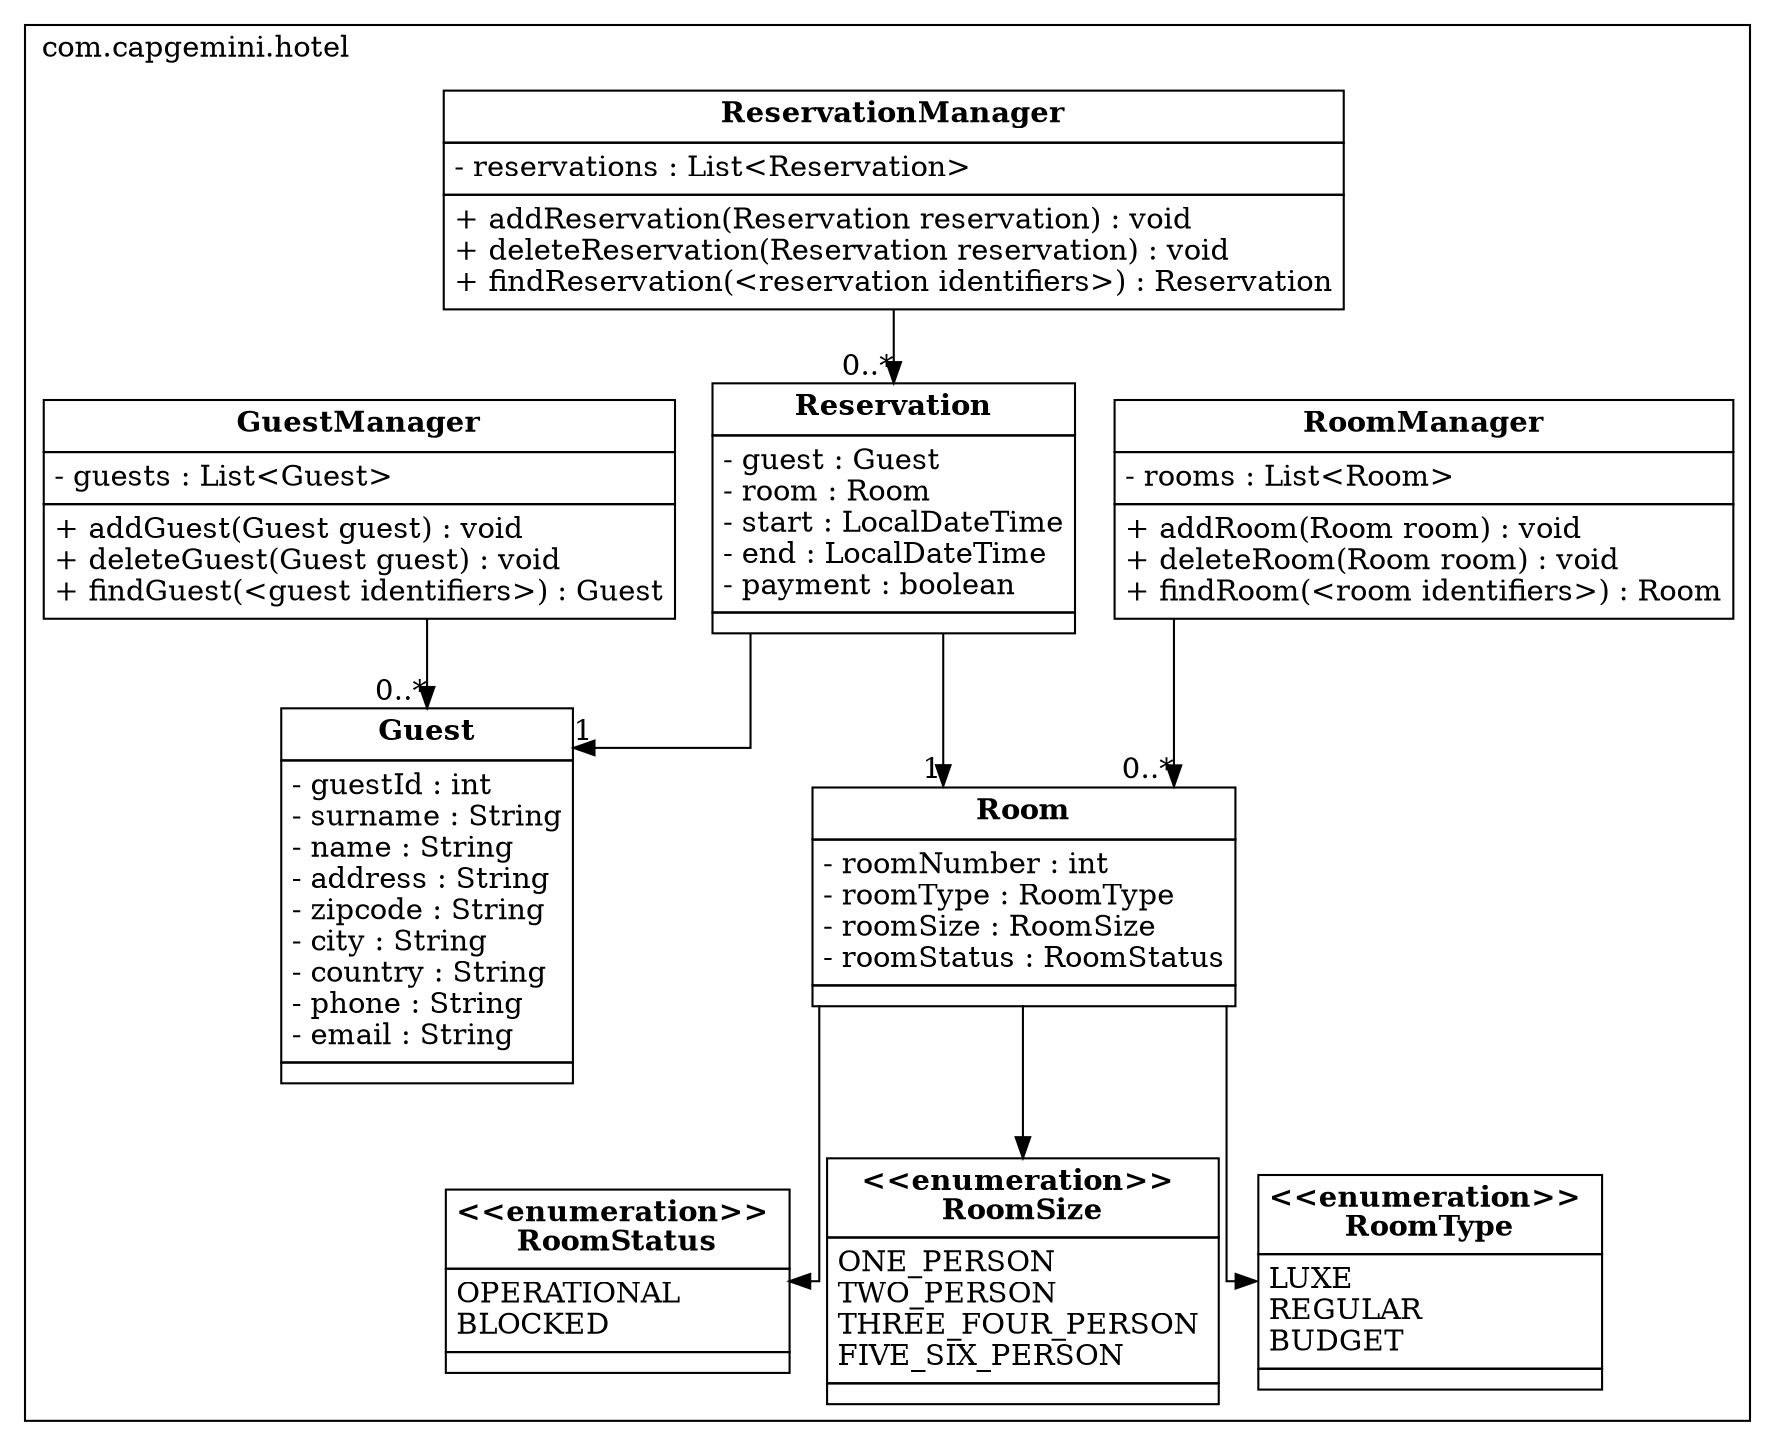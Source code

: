 digraph {
	forcelabels=true;
	rankdir="TD";
	splines=ortho;
	
	node [
		shape=none;
		margin=0;
	];
	
	subgraph cluster_capgemini_hotel {
		label="com.capgemini.hotel";
		labeljust="l";
		
		room_status [
			label=<<TABLE BORDER="0" CELLBORDER="1" CELLSPACING="0" CELLPADDING="4">
				<TR><TD ALIGN="CENTER" BALIGN="CENTER"><B>
					&lt;&lt;enumeration&gt;&gt; <BR/>
					RoomStatus
				</B></TD></TR>
				<TR><TD ALIGN="LEFT" BALIGN="LEFT">
					OPERATIONAL <BR/>
					BLOCKED
				</TD></TR>
				<TR><TD ALIGN="LEFT" BALIGN="LEFT">
				</TD></TR>
			</TABLE>>
		];
		room_size [
			label=<<TABLE BORDER="0" CELLBORDER="1" CELLSPACING="0" CELLPADDING="4">
				<TR><TD ALIGN="CENTER" BALIGN="CENTER"><B>
					&lt;&lt;enumeration&gt;&gt; <BR/>
					RoomSize
				</B></TD></TR>
				<TR><TD ALIGN="LEFT" BALIGN="LEFT">
					ONE_PERSON <BR/>
					TWO_PERSON <BR/>
					THREE_FOUR_PERSON <BR/>
					FIVE_SIX_PERSON
				</TD></TR>
				<TR><TD ALIGN="LEFT" BALIGN="LEFT">
				</TD></TR>
			</TABLE>>
		];
		room_type [
			label=<<TABLE BORDER="0" CELLBORDER="1" CELLSPACING="0" CELLPADDING="4">
				<TR><TD ALIGN="CENTER" BALIGN="CENTER"><B>
					&lt;&lt;enumeration&gt;&gt; <BR/>
					RoomType
				</B></TD></TR>
				<TR><TD ALIGN="LEFT" BALIGN="LEFT">
					LUXE <BR/>
					REGULAR <BR/>
					BUDGET
				</TD></TR>
				<TR><TD ALIGN="LEFT" BALIGN="LEFT">
				</TD></TR>
			</TABLE>>
		];
		room [
			label=<<TABLE BORDER="0" CELLBORDER="1" CELLSPACING="0" CELLPADDING="4">
				<TR><TD ALIGN="CENTER" BALIGN="CENTER"><B>
					Room
				</B></TD></TR>
				<TR><TD ALIGN="LEFT" BALIGN="LEFT">
					- roomNumber : int<BR/>
					- roomType : RoomType<BR/>
					- roomSize : RoomSize<BR/>
					- roomStatus : RoomStatus
				</TD></TR>
				<TR><TD ALIGN="LEFT" BALIGN="LEFT">
				</TD></TR>
			</TABLE>>
		];
		reservation [
			label=<<TABLE BORDER="0" CELLBORDER="1" CELLSPACING="0" CELLPADDING="4">
				<TR><TD ALIGN="CENTER" BALIGN="CENTER"><B>
					Reservation
				</B></TD></TR>
				<TR><TD ALIGN="LEFT" BALIGN="LEFT">
					- guest : Guest<BR/>
					- room : Room<BR/>
					- start : LocalDateTime<BR/>
					- end : LocalDateTime<BR/>
					- payment : boolean
				</TD></TR>
				<TR><TD ALIGN="LEFT" BALIGN="LEFT">
				</TD></TR>
			</TABLE>>
		];
		guest [
			label=<<TABLE BORDER="0" CELLBORDER="1" CELLSPACING="0" CELLPADDING="4">
				<TR><TD ALIGN="CENTER" BALIGN="CENTER"><B>
					Guest
				</B></TD></TR>
				<TR><TD ALIGN="LEFT" BALIGN="LEFT">
					- guestId : int<BR/>
					- surname : String<BR/>
					- name : String<BR/>
					- address : String<BR/>
					- zipcode : String<BR/>
					- city : String<BR/>
					- country : String<BR/>
					- phone : String<BR/>
					- email : String
				</TD></TR>
				<TR><TD ALIGN="LEFT" BALIGN="LEFT">
				</TD></TR>
			</TABLE>>
		];
		room_manager [
			label=<<TABLE BORDER="0" CELLBORDER="1" CELLSPACING="0" CELLPADDING="4">
				<TR><TD ALIGN="CENTER" BALIGN="CENTER"><B>
					RoomManager
				</B></TD></TR>
				<TR><TD ALIGN="LEFT" BALIGN="LEFT">
					- rooms : List&lt;Room&gt;
				</TD></TR>
				<TR><TD ALIGN="LEFT" BALIGN="LEFT">
					+ addRoom(Room room) : void<BR/>
					+ deleteRoom(Room room) : void<BR/>
					+ findRoom(&lt;room identifiers&gt;) : Room
				</TD></TR>
			</TABLE>>
		];
		guest_manager [
			label=<<TABLE BORDER="0" CELLBORDER="1" CELLSPACING="0" CELLPADDING="4">
				<TR><TD ALIGN="CENTER" BALIGN="CENTER"><B>
					GuestManager
				</B></TD></TR>
				<TR><TD ALIGN="LEFT" BALIGN="LEFT">
					- guests : List&lt;Guest&gt;
				</TD></TR>
				<TR><TD ALIGN="LEFT" BALIGN="LEFT">
					+ addGuest(Guest guest) : void<BR/>
					+ deleteGuest(Guest guest) : void<BR/>
					+ findGuest(&lt;guest identifiers&gt;) : Guest
				</TD></TR>
			</TABLE>>
		];
		reservation_manager [
			label=<<TABLE BORDER="0" CELLBORDER="1" CELLSPACING="0" CELLPADDING="4">
				<TR><TD ALIGN="CENTER" BALIGN="CENTER"><B>
					ReservationManager
				</B></TD></TR>
				<TR><TD ALIGN="LEFT" BALIGN="LEFT">
					- reservations : List&lt;Reservation&gt;
				</TD></TR>
				<TR><TD ALIGN="LEFT" BALIGN="LEFT">
					+ addReservation(Reservation reservation) : void<BR/>
					+ deleteReservation(Reservation reservation) : void<BR/>
					+ findReservation(&lt;reservation identifiers&gt;) : Reservation
				</TD></TR>
			</TABLE>>
		];
	}
	reservation -> guest [headlabel="1"];
	reservation -> room [headlabel="1"];
	
	room -> room_size;
	room -> room_status;
	room -> room_type;
	
	guest_manager -> guest [headlabel="0..*"];
	reservation_manager -> reservation [headlabel="0..*"];
	room_manager -> room [headlabel="0..*"];
}